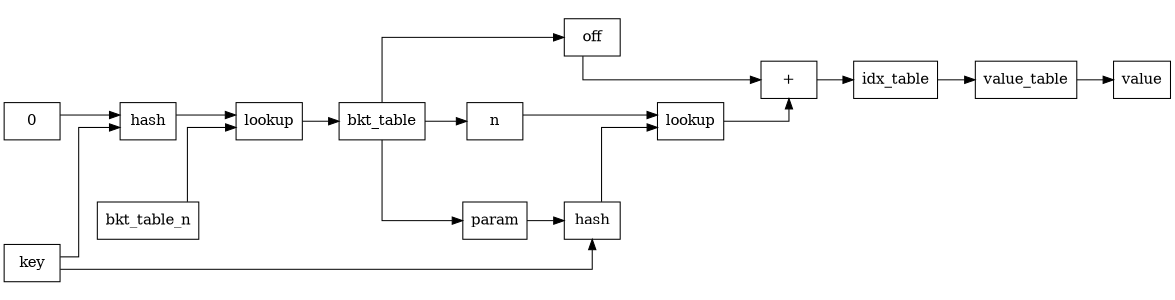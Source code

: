 digraph T {

    rankdir="LR";
    size="8,2";
    ratio=fill;
    splines=ortho;

    node [shape=rectangle];


    hash_1st [label="hash"];
    hash_2nd [label="hash"];

    lookup_1st [label="lookup"];
    lookup_2nd [label="lookup"];

    key -> hash_1st;
    0  -> hash_1st;

    hash_1st -> lookup_1st;
    bkt_table_n  -> lookup_1st;

    lookup_1st -> bkt_table;

    bkt_table -> off;
    bkt_table -> n;
    bkt_table -> param;


    key -> hash_2nd;
    n -> lookup_2nd;
    param -> hash_2nd;

    add [label="+"];

    hash_2nd -> lookup_2nd;

    off -> add;
    lookup_2nd -> add;

    add -> idx_table;

    idx_table -> value_table;

    value_table -> value;

}
